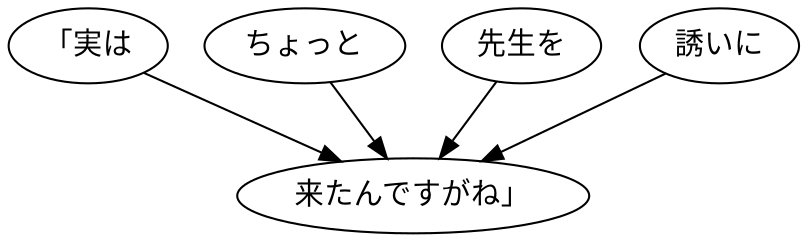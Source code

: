 digraph graph7420 {
	node0 [label="「実は"];
	node1 [label="ちょっと"];
	node2 [label="先生を"];
	node3 [label="誘いに"];
	node4 [label="来たんですがね」"];
	node0 -> node4;
	node1 -> node4;
	node2 -> node4;
	node3 -> node4;
}

